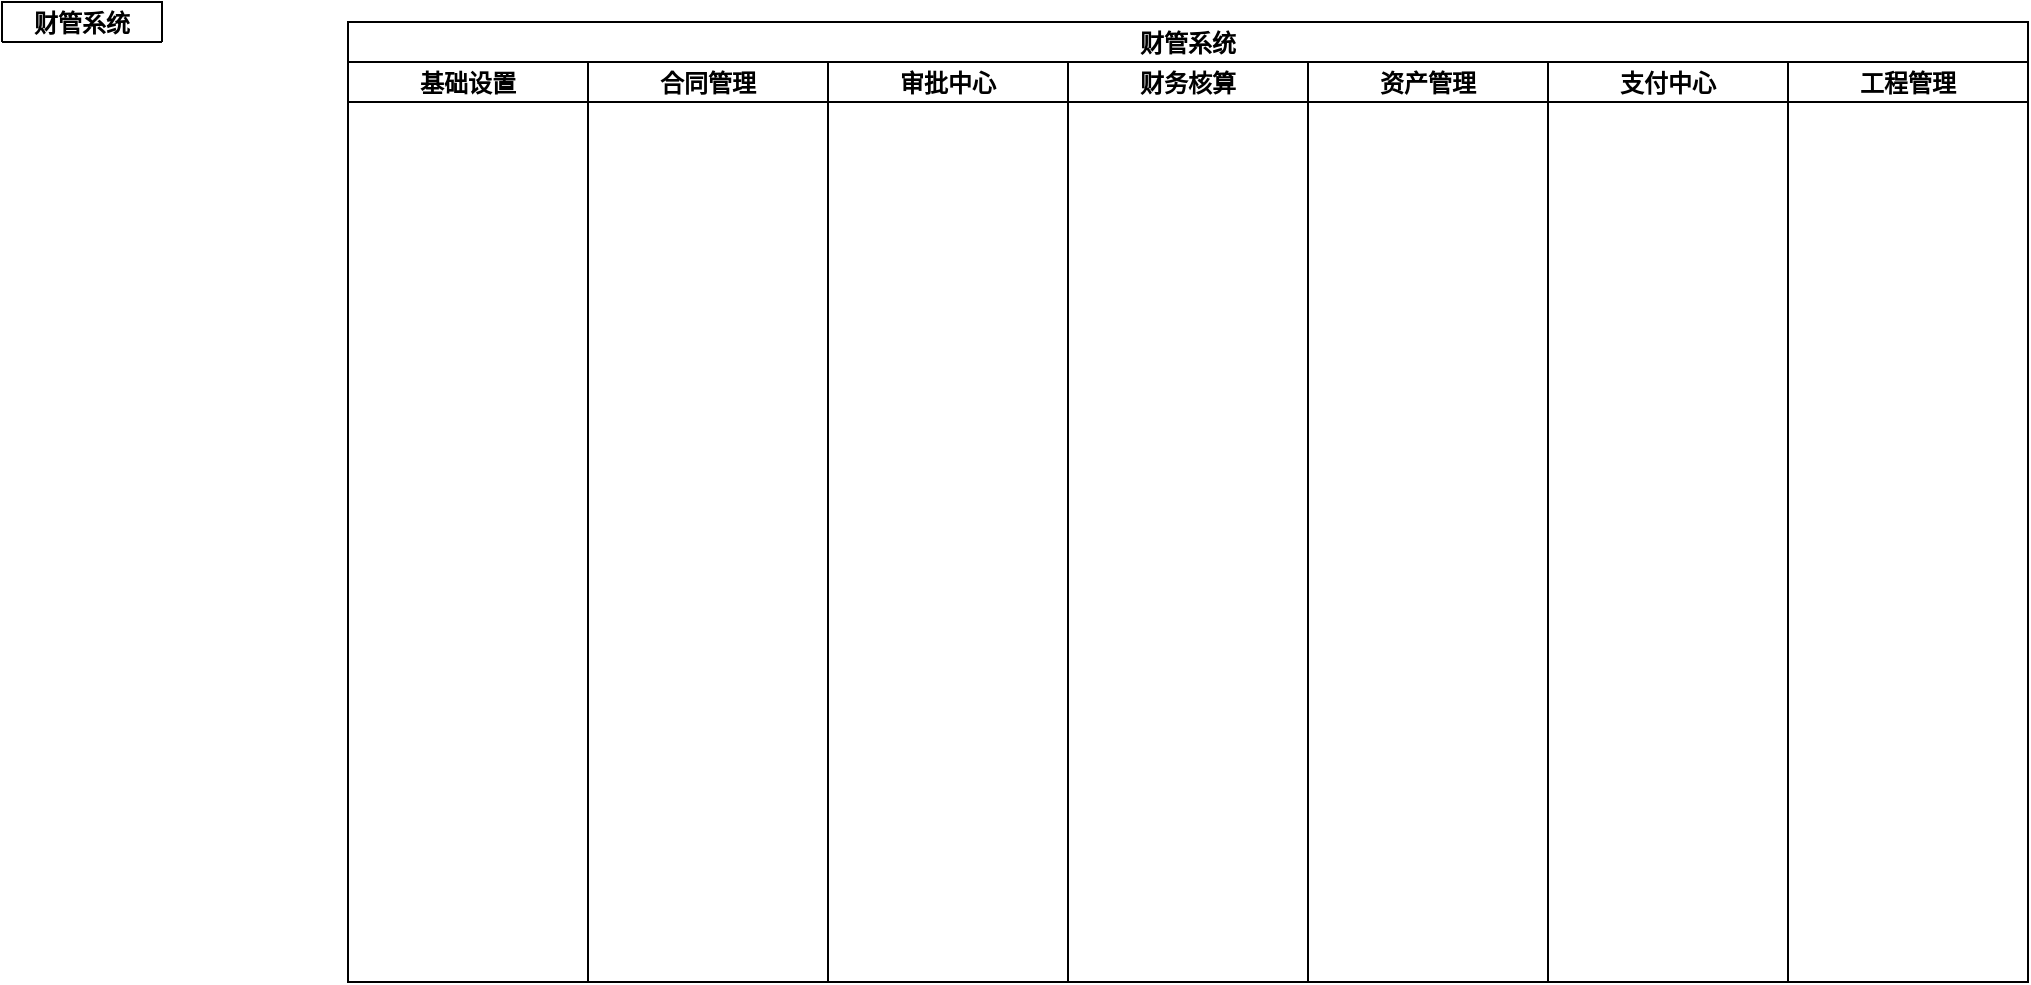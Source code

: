 <mxfile version="16.1.2" type="device"><diagram id="k2B6noBiPEbicNVz6He7" name="第 1 页"><mxGraphModel dx="650" dy="508" grid="1" gridSize="10" guides="1" tooltips="1" connect="1" arrows="1" fold="1" page="1" pageScale="1" pageWidth="827" pageHeight="1169" math="0" shadow="0"><root><mxCell id="0"/><mxCell id="1" parent="0"/><mxCell id="lELuCSkBmEcRDWY5OmBj-1" value="财管系统" style="swimlane;childLayout=stackLayout;resizeParent=1;resizeParentMax=0;horizontal=1;startSize=20;horizontalStack=0;" vertex="1" collapsed="1" parent="1"><mxGeometry x="60" y="50" width="80" height="20" as="geometry"><mxRectangle x="60" y="50" width="480" height="740" as="alternateBounds"/></mxGeometry></mxCell><mxCell id="lELuCSkBmEcRDWY5OmBj-2" value="基础设置" style="swimlane;startSize=20;horizontal=0;" vertex="1" parent="lELuCSkBmEcRDWY5OmBj-1"><mxGeometry y="20" width="480" height="120" as="geometry"/></mxCell><mxCell id="lELuCSkBmEcRDWY5OmBj-3" value="合同管理" style="swimlane;startSize=20;horizontal=0;" vertex="1" parent="lELuCSkBmEcRDWY5OmBj-1"><mxGeometry y="140" width="480" height="120" as="geometry"/></mxCell><mxCell id="lELuCSkBmEcRDWY5OmBj-4" value="审批中心" style="swimlane;startSize=20;horizontal=0;" vertex="1" parent="lELuCSkBmEcRDWY5OmBj-1"><mxGeometry y="260" width="480" height="120" as="geometry"/></mxCell><mxCell id="lELuCSkBmEcRDWY5OmBj-5" value="财务核算" style="swimlane;startSize=20;horizontal=0;" vertex="1" parent="lELuCSkBmEcRDWY5OmBj-1"><mxGeometry y="380" width="480" height="120" as="geometry"/></mxCell><mxCell id="lELuCSkBmEcRDWY5OmBj-6" value="支付中心" style="swimlane;startSize=20;horizontal=0;" vertex="1" parent="lELuCSkBmEcRDWY5OmBj-1"><mxGeometry y="500" width="480" height="120" as="geometry"/></mxCell><mxCell id="lELuCSkBmEcRDWY5OmBj-7" value="工程管理" style="swimlane;startSize=20;horizontal=0;" vertex="1" parent="lELuCSkBmEcRDWY5OmBj-1"><mxGeometry y="620" width="480" height="120" as="geometry"/></mxCell><mxCell id="lELuCSkBmEcRDWY5OmBj-10" value="财管系统" style="swimlane;childLayout=stackLayout;resizeParent=1;resizeParentMax=0;startSize=20;" vertex="1" parent="1"><mxGeometry x="233" y="60" width="840" height="480" as="geometry"/></mxCell><mxCell id="lELuCSkBmEcRDWY5OmBj-11" value="基础设置" style="swimlane;startSize=20;" vertex="1" parent="lELuCSkBmEcRDWY5OmBj-10"><mxGeometry y="20" width="120" height="460" as="geometry"/></mxCell><mxCell id="lELuCSkBmEcRDWY5OmBj-12" value="合同管理" style="swimlane;startSize=20;" vertex="1" parent="lELuCSkBmEcRDWY5OmBj-10"><mxGeometry x="120" y="20" width="120" height="460" as="geometry"/></mxCell><mxCell id="lELuCSkBmEcRDWY5OmBj-13" value="审批中心" style="swimlane;startSize=20;" vertex="1" parent="lELuCSkBmEcRDWY5OmBj-10"><mxGeometry x="240" y="20" width="120" height="460" as="geometry"/></mxCell><mxCell id="lELuCSkBmEcRDWY5OmBj-14" value="财务核算" style="swimlane;startSize=20;" vertex="1" parent="lELuCSkBmEcRDWY5OmBj-10"><mxGeometry x="360" y="20" width="120" height="460" as="geometry"/></mxCell><mxCell id="lELuCSkBmEcRDWY5OmBj-15" value="资产管理" style="swimlane;startSize=20;" vertex="1" parent="lELuCSkBmEcRDWY5OmBj-10"><mxGeometry x="480" y="20" width="120" height="460" as="geometry"/></mxCell><mxCell id="lELuCSkBmEcRDWY5OmBj-16" value="支付中心" style="swimlane;startSize=20;" vertex="1" parent="lELuCSkBmEcRDWY5OmBj-10"><mxGeometry x="600" y="20" width="120" height="460" as="geometry"/></mxCell><mxCell id="lELuCSkBmEcRDWY5OmBj-17" value="工程管理" style="swimlane;startSize=20;" vertex="1" parent="lELuCSkBmEcRDWY5OmBj-10"><mxGeometry x="720" y="20" width="120" height="460" as="geometry"/></mxCell></root></mxGraphModel></diagram></mxfile>